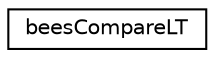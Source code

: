 digraph "Graphical Class Hierarchy"
{
 // LATEX_PDF_SIZE
  edge [fontname="Helvetica",fontsize="10",labelfontname="Helvetica",labelfontsize="10"];
  node [fontname="Helvetica",fontsize="10",shape=record];
  rankdir="LR";
  Node0 [label="beesCompareLT",height=0.2,width=0.4,color="black", fillcolor="white", style="filled",URL="$structbees_compare_l_t.html",tooltip=" "];
}
